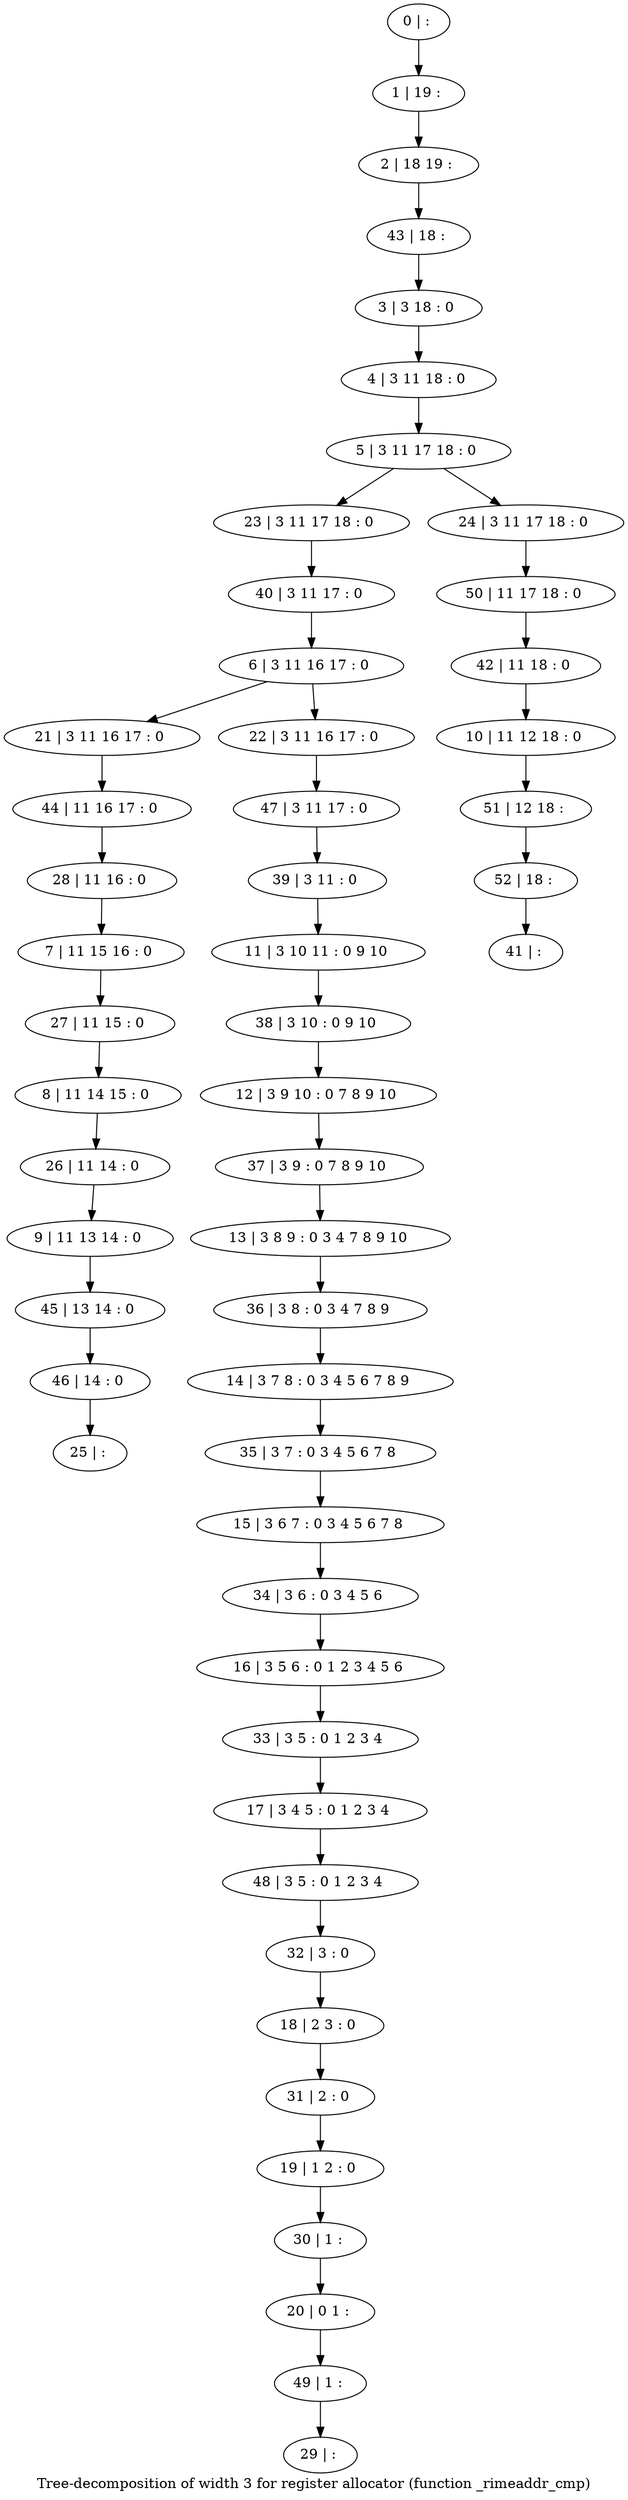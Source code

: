 digraph G {
graph [label="Tree-decomposition of width 3 for register allocator (function _rimeaddr_cmp)"]
0[label="0 | : "];
1[label="1 | 19 : "];
2[label="2 | 18 19 : "];
3[label="3 | 3 18 : 0 "];
4[label="4 | 3 11 18 : 0 "];
5[label="5 | 3 11 17 18 : 0 "];
6[label="6 | 3 11 16 17 : 0 "];
7[label="7 | 11 15 16 : 0 "];
8[label="8 | 11 14 15 : 0 "];
9[label="9 | 11 13 14 : 0 "];
10[label="10 | 11 12 18 : 0 "];
11[label="11 | 3 10 11 : 0 9 10 "];
12[label="12 | 3 9 10 : 0 7 8 9 10 "];
13[label="13 | 3 8 9 : 0 3 4 7 8 9 10 "];
14[label="14 | 3 7 8 : 0 3 4 5 6 7 8 9 "];
15[label="15 | 3 6 7 : 0 3 4 5 6 7 8 "];
16[label="16 | 3 5 6 : 0 1 2 3 4 5 6 "];
17[label="17 | 3 4 5 : 0 1 2 3 4 "];
18[label="18 | 2 3 : 0 "];
19[label="19 | 1 2 : 0 "];
20[label="20 | 0 1 : "];
21[label="21 | 3 11 16 17 : 0 "];
22[label="22 | 3 11 16 17 : 0 "];
23[label="23 | 3 11 17 18 : 0 "];
24[label="24 | 3 11 17 18 : 0 "];
25[label="25 | : "];
26[label="26 | 11 14 : 0 "];
27[label="27 | 11 15 : 0 "];
28[label="28 | 11 16 : 0 "];
29[label="29 | : "];
30[label="30 | 1 : "];
31[label="31 | 2 : 0 "];
32[label="32 | 3 : 0 "];
33[label="33 | 3 5 : 0 1 2 3 4 "];
34[label="34 | 3 6 : 0 3 4 5 6 "];
35[label="35 | 3 7 : 0 3 4 5 6 7 8 "];
36[label="36 | 3 8 : 0 3 4 7 8 9 "];
37[label="37 | 3 9 : 0 7 8 9 10 "];
38[label="38 | 3 10 : 0 9 10 "];
39[label="39 | 3 11 : 0 "];
40[label="40 | 3 11 17 : 0 "];
41[label="41 | : "];
42[label="42 | 11 18 : 0 "];
43[label="43 | 18 : "];
44[label="44 | 11 16 17 : 0 "];
45[label="45 | 13 14 : 0 "];
46[label="46 | 14 : 0 "];
47[label="47 | 3 11 17 : 0 "];
48[label="48 | 3 5 : 0 1 2 3 4 "];
49[label="49 | 1 : "];
50[label="50 | 11 17 18 : 0 "];
51[label="51 | 12 18 : "];
52[label="52 | 18 : "];
0->1 ;
1->2 ;
3->4 ;
4->5 ;
6->21 ;
6->22 ;
5->23 ;
5->24 ;
26->9 ;
8->26 ;
27->8 ;
7->27 ;
28->7 ;
30->20 ;
19->30 ;
31->19 ;
18->31 ;
32->18 ;
33->17 ;
16->33 ;
34->16 ;
15->34 ;
35->15 ;
14->35 ;
36->14 ;
13->36 ;
37->13 ;
12->37 ;
38->12 ;
11->38 ;
39->11 ;
40->6 ;
23->40 ;
42->10 ;
43->3 ;
2->43 ;
44->28 ;
21->44 ;
9->45 ;
46->25 ;
45->46 ;
47->39 ;
22->47 ;
48->32 ;
17->48 ;
49->29 ;
20->49 ;
50->42 ;
24->50 ;
10->51 ;
52->41 ;
51->52 ;
}
